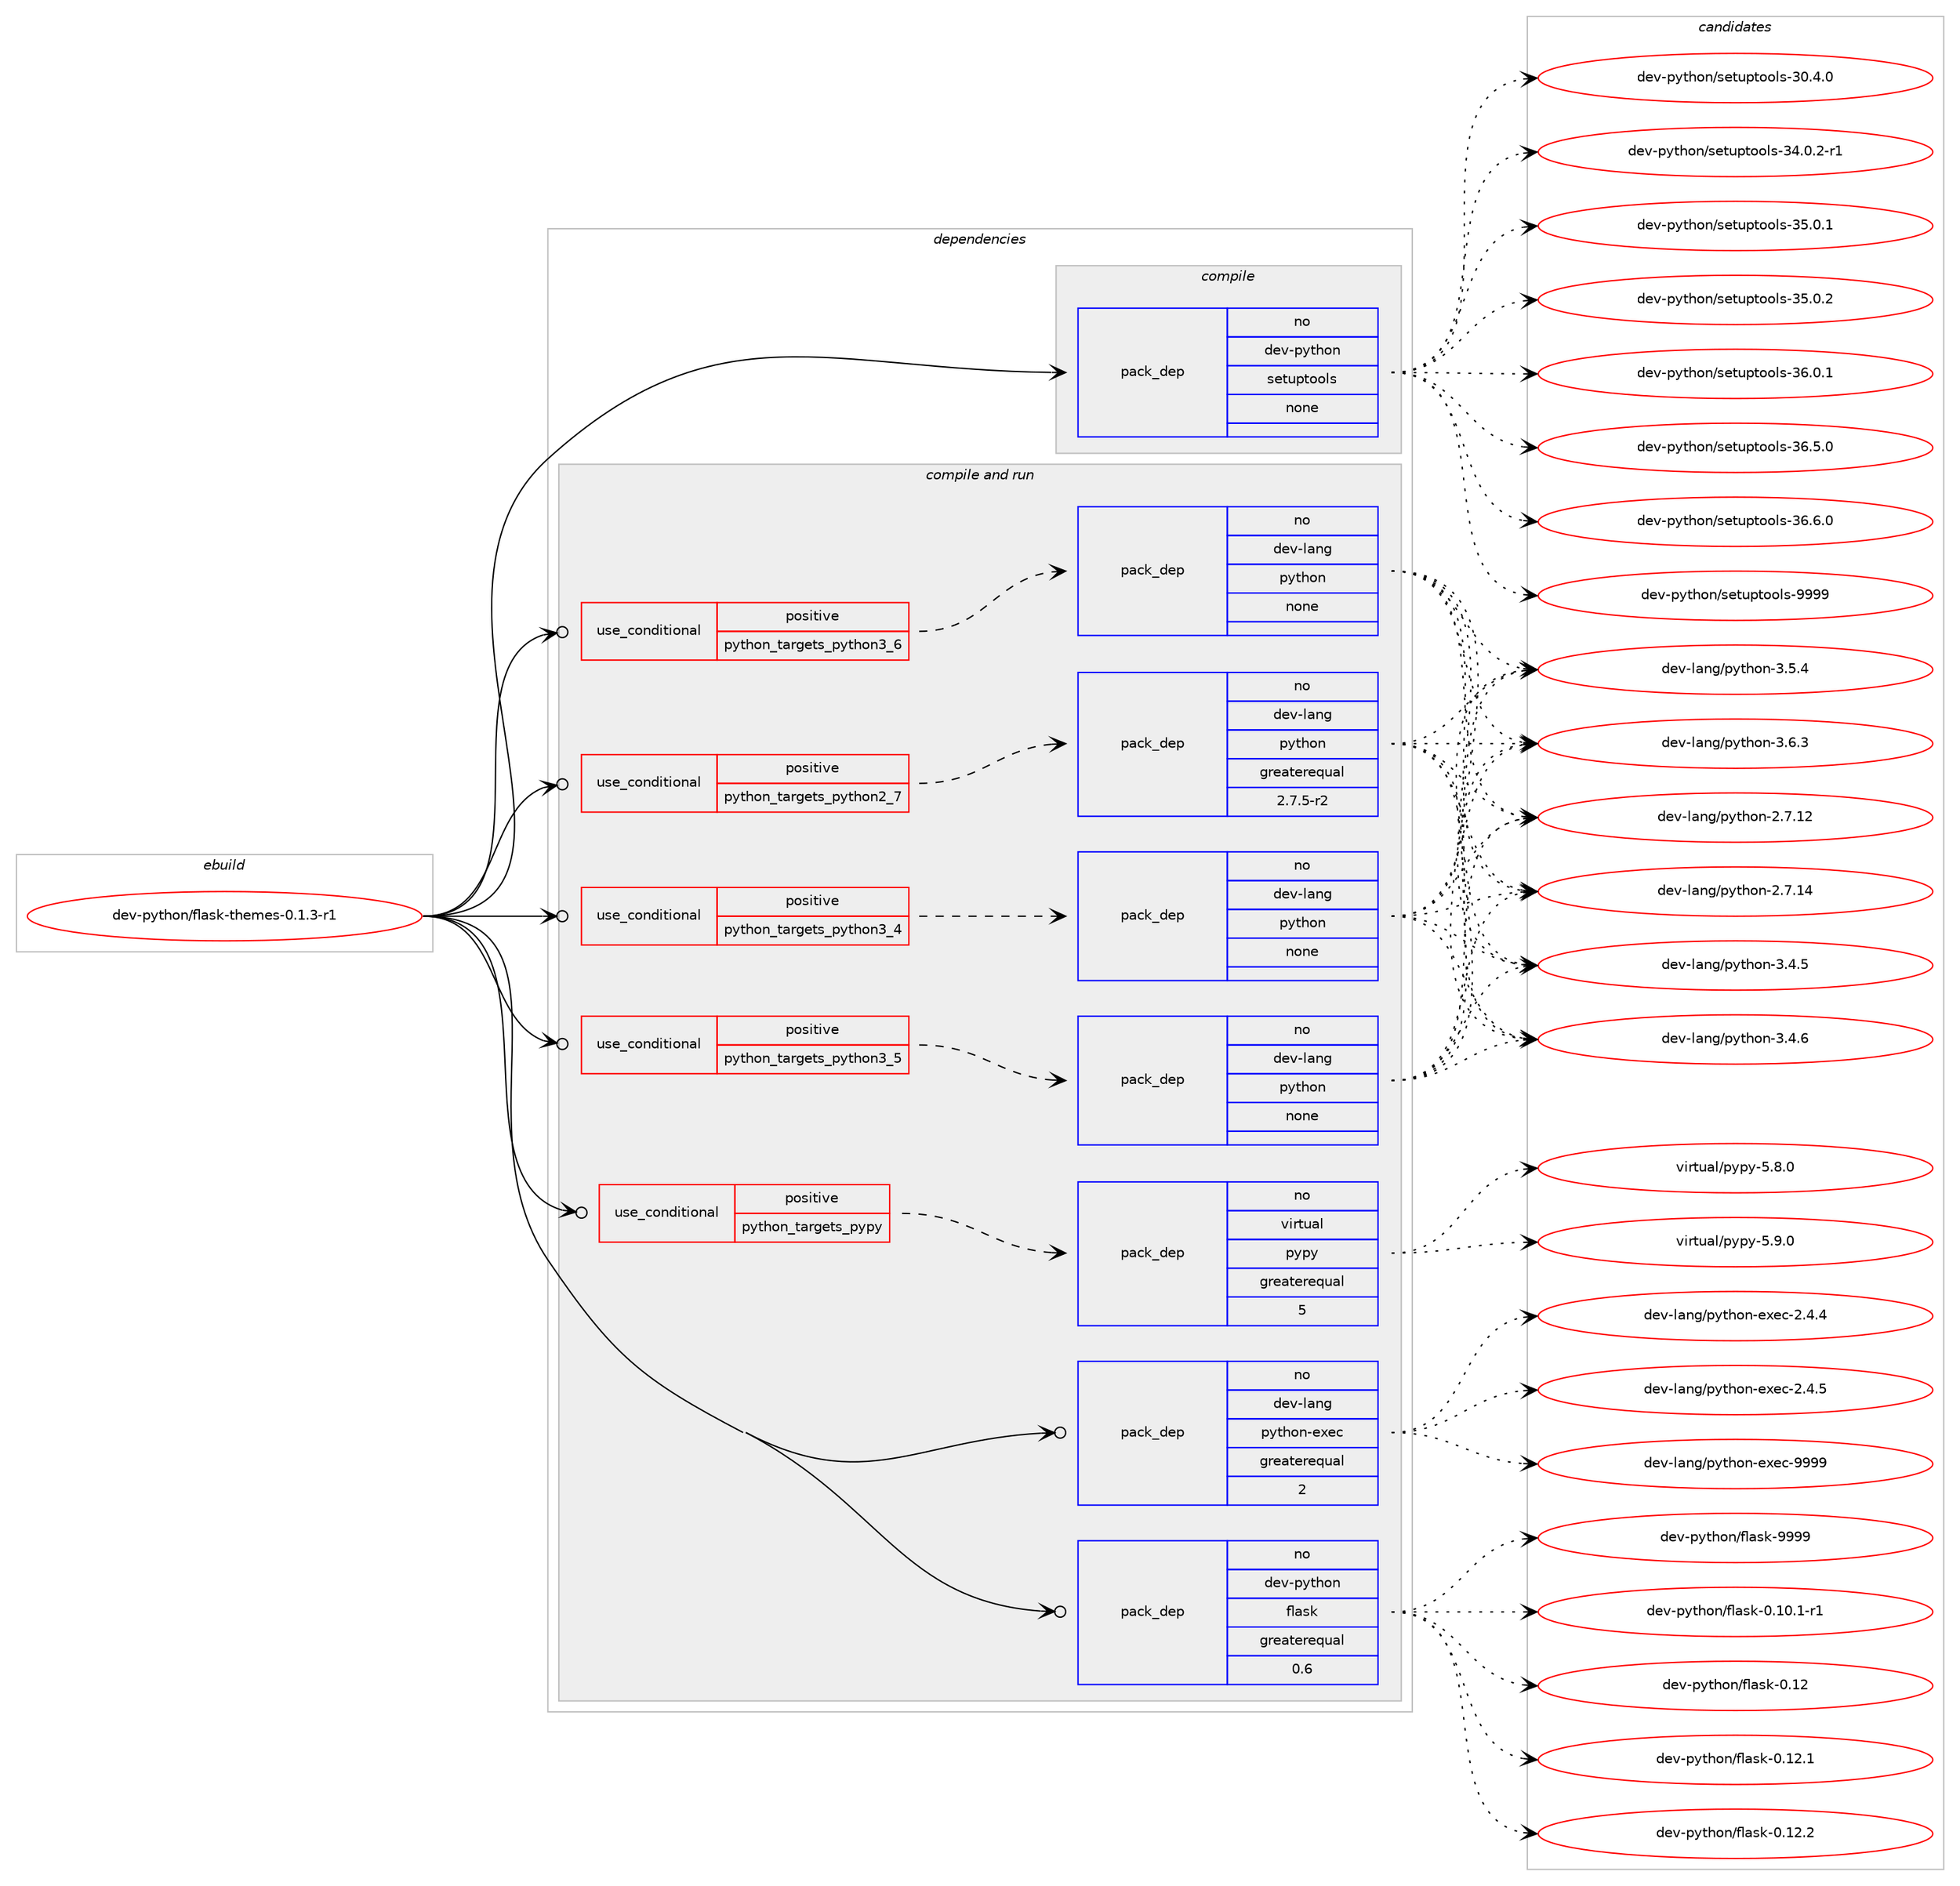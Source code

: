 digraph prolog {

# *************
# Graph options
# *************

newrank=true;
concentrate=true;
compound=true;
graph [rankdir=LR,fontname=Helvetica,fontsize=10,ranksep=1.5];#, ranksep=2.5, nodesep=0.2];
edge  [arrowhead=vee];
node  [fontname=Helvetica,fontsize=10];

# **********
# The ebuild
# **********

subgraph cluster_leftcol {
color=gray;
rank=same;
label=<<i>ebuild</i>>;
id [label="dev-python/flask-themes-0.1.3-r1", color=red, width=4, href="../dev-python/flask-themes-0.1.3-r1.svg"];
}

# ****************
# The dependencies
# ****************

subgraph cluster_midcol {
color=gray;
label=<<i>dependencies</i>>;
subgraph cluster_compile {
fillcolor="#eeeeee";
style=filled;
label=<<i>compile</i>>;
subgraph pack121205 {
dependency158018 [label=<<TABLE BORDER="0" CELLBORDER="1" CELLSPACING="0" CELLPADDING="4" WIDTH="220"><TR><TD ROWSPAN="6" CELLPADDING="30">pack_dep</TD></TR><TR><TD WIDTH="110">no</TD></TR><TR><TD>dev-python</TD></TR><TR><TD>setuptools</TD></TR><TR><TD>none</TD></TR><TR><TD></TD></TR></TABLE>>, shape=none, color=blue];
}
id:e -> dependency158018:w [weight=20,style="solid",arrowhead="vee"];
}
subgraph cluster_compileandrun {
fillcolor="#eeeeee";
style=filled;
label=<<i>compile and run</i>>;
subgraph cond32975 {
dependency158019 [label=<<TABLE BORDER="0" CELLBORDER="1" CELLSPACING="0" CELLPADDING="4"><TR><TD ROWSPAN="3" CELLPADDING="10">use_conditional</TD></TR><TR><TD>positive</TD></TR><TR><TD>python_targets_pypy</TD></TR></TABLE>>, shape=none, color=red];
subgraph pack121206 {
dependency158020 [label=<<TABLE BORDER="0" CELLBORDER="1" CELLSPACING="0" CELLPADDING="4" WIDTH="220"><TR><TD ROWSPAN="6" CELLPADDING="30">pack_dep</TD></TR><TR><TD WIDTH="110">no</TD></TR><TR><TD>virtual</TD></TR><TR><TD>pypy</TD></TR><TR><TD>greaterequal</TD></TR><TR><TD>5</TD></TR></TABLE>>, shape=none, color=blue];
}
dependency158019:e -> dependency158020:w [weight=20,style="dashed",arrowhead="vee"];
}
id:e -> dependency158019:w [weight=20,style="solid",arrowhead="odotvee"];
subgraph cond32976 {
dependency158021 [label=<<TABLE BORDER="0" CELLBORDER="1" CELLSPACING="0" CELLPADDING="4"><TR><TD ROWSPAN="3" CELLPADDING="10">use_conditional</TD></TR><TR><TD>positive</TD></TR><TR><TD>python_targets_python2_7</TD></TR></TABLE>>, shape=none, color=red];
subgraph pack121207 {
dependency158022 [label=<<TABLE BORDER="0" CELLBORDER="1" CELLSPACING="0" CELLPADDING="4" WIDTH="220"><TR><TD ROWSPAN="6" CELLPADDING="30">pack_dep</TD></TR><TR><TD WIDTH="110">no</TD></TR><TR><TD>dev-lang</TD></TR><TR><TD>python</TD></TR><TR><TD>greaterequal</TD></TR><TR><TD>2.7.5-r2</TD></TR></TABLE>>, shape=none, color=blue];
}
dependency158021:e -> dependency158022:w [weight=20,style="dashed",arrowhead="vee"];
}
id:e -> dependency158021:w [weight=20,style="solid",arrowhead="odotvee"];
subgraph cond32977 {
dependency158023 [label=<<TABLE BORDER="0" CELLBORDER="1" CELLSPACING="0" CELLPADDING="4"><TR><TD ROWSPAN="3" CELLPADDING="10">use_conditional</TD></TR><TR><TD>positive</TD></TR><TR><TD>python_targets_python3_4</TD></TR></TABLE>>, shape=none, color=red];
subgraph pack121208 {
dependency158024 [label=<<TABLE BORDER="0" CELLBORDER="1" CELLSPACING="0" CELLPADDING="4" WIDTH="220"><TR><TD ROWSPAN="6" CELLPADDING="30">pack_dep</TD></TR><TR><TD WIDTH="110">no</TD></TR><TR><TD>dev-lang</TD></TR><TR><TD>python</TD></TR><TR><TD>none</TD></TR><TR><TD></TD></TR></TABLE>>, shape=none, color=blue];
}
dependency158023:e -> dependency158024:w [weight=20,style="dashed",arrowhead="vee"];
}
id:e -> dependency158023:w [weight=20,style="solid",arrowhead="odotvee"];
subgraph cond32978 {
dependency158025 [label=<<TABLE BORDER="0" CELLBORDER="1" CELLSPACING="0" CELLPADDING="4"><TR><TD ROWSPAN="3" CELLPADDING="10">use_conditional</TD></TR><TR><TD>positive</TD></TR><TR><TD>python_targets_python3_5</TD></TR></TABLE>>, shape=none, color=red];
subgraph pack121209 {
dependency158026 [label=<<TABLE BORDER="0" CELLBORDER="1" CELLSPACING="0" CELLPADDING="4" WIDTH="220"><TR><TD ROWSPAN="6" CELLPADDING="30">pack_dep</TD></TR><TR><TD WIDTH="110">no</TD></TR><TR><TD>dev-lang</TD></TR><TR><TD>python</TD></TR><TR><TD>none</TD></TR><TR><TD></TD></TR></TABLE>>, shape=none, color=blue];
}
dependency158025:e -> dependency158026:w [weight=20,style="dashed",arrowhead="vee"];
}
id:e -> dependency158025:w [weight=20,style="solid",arrowhead="odotvee"];
subgraph cond32979 {
dependency158027 [label=<<TABLE BORDER="0" CELLBORDER="1" CELLSPACING="0" CELLPADDING="4"><TR><TD ROWSPAN="3" CELLPADDING="10">use_conditional</TD></TR><TR><TD>positive</TD></TR><TR><TD>python_targets_python3_6</TD></TR></TABLE>>, shape=none, color=red];
subgraph pack121210 {
dependency158028 [label=<<TABLE BORDER="0" CELLBORDER="1" CELLSPACING="0" CELLPADDING="4" WIDTH="220"><TR><TD ROWSPAN="6" CELLPADDING="30">pack_dep</TD></TR><TR><TD WIDTH="110">no</TD></TR><TR><TD>dev-lang</TD></TR><TR><TD>python</TD></TR><TR><TD>none</TD></TR><TR><TD></TD></TR></TABLE>>, shape=none, color=blue];
}
dependency158027:e -> dependency158028:w [weight=20,style="dashed",arrowhead="vee"];
}
id:e -> dependency158027:w [weight=20,style="solid",arrowhead="odotvee"];
subgraph pack121211 {
dependency158029 [label=<<TABLE BORDER="0" CELLBORDER="1" CELLSPACING="0" CELLPADDING="4" WIDTH="220"><TR><TD ROWSPAN="6" CELLPADDING="30">pack_dep</TD></TR><TR><TD WIDTH="110">no</TD></TR><TR><TD>dev-lang</TD></TR><TR><TD>python-exec</TD></TR><TR><TD>greaterequal</TD></TR><TR><TD>2</TD></TR></TABLE>>, shape=none, color=blue];
}
id:e -> dependency158029:w [weight=20,style="solid",arrowhead="odotvee"];
subgraph pack121212 {
dependency158030 [label=<<TABLE BORDER="0" CELLBORDER="1" CELLSPACING="0" CELLPADDING="4" WIDTH="220"><TR><TD ROWSPAN="6" CELLPADDING="30">pack_dep</TD></TR><TR><TD WIDTH="110">no</TD></TR><TR><TD>dev-python</TD></TR><TR><TD>flask</TD></TR><TR><TD>greaterequal</TD></TR><TR><TD>0.6</TD></TR></TABLE>>, shape=none, color=blue];
}
id:e -> dependency158030:w [weight=20,style="solid",arrowhead="odotvee"];
}
subgraph cluster_run {
fillcolor="#eeeeee";
style=filled;
label=<<i>run</i>>;
}
}

# **************
# The candidates
# **************

subgraph cluster_choices {
rank=same;
color=gray;
label=<<i>candidates</i>>;

subgraph choice121205 {
color=black;
nodesep=1;
choice100101118451121211161041111104711510111611711211611111110811545514846524648 [label="dev-python/setuptools-30.4.0", color=red, width=4,href="../dev-python/setuptools-30.4.0.svg"];
choice1001011184511212111610411111047115101116117112116111111108115455152464846504511449 [label="dev-python/setuptools-34.0.2-r1", color=red, width=4,href="../dev-python/setuptools-34.0.2-r1.svg"];
choice100101118451121211161041111104711510111611711211611111110811545515346484649 [label="dev-python/setuptools-35.0.1", color=red, width=4,href="../dev-python/setuptools-35.0.1.svg"];
choice100101118451121211161041111104711510111611711211611111110811545515346484650 [label="dev-python/setuptools-35.0.2", color=red, width=4,href="../dev-python/setuptools-35.0.2.svg"];
choice100101118451121211161041111104711510111611711211611111110811545515446484649 [label="dev-python/setuptools-36.0.1", color=red, width=4,href="../dev-python/setuptools-36.0.1.svg"];
choice100101118451121211161041111104711510111611711211611111110811545515446534648 [label="dev-python/setuptools-36.5.0", color=red, width=4,href="../dev-python/setuptools-36.5.0.svg"];
choice100101118451121211161041111104711510111611711211611111110811545515446544648 [label="dev-python/setuptools-36.6.0", color=red, width=4,href="../dev-python/setuptools-36.6.0.svg"];
choice10010111845112121116104111110471151011161171121161111111081154557575757 [label="dev-python/setuptools-9999", color=red, width=4,href="../dev-python/setuptools-9999.svg"];
dependency158018:e -> choice100101118451121211161041111104711510111611711211611111110811545514846524648:w [style=dotted,weight="100"];
dependency158018:e -> choice1001011184511212111610411111047115101116117112116111111108115455152464846504511449:w [style=dotted,weight="100"];
dependency158018:e -> choice100101118451121211161041111104711510111611711211611111110811545515346484649:w [style=dotted,weight="100"];
dependency158018:e -> choice100101118451121211161041111104711510111611711211611111110811545515346484650:w [style=dotted,weight="100"];
dependency158018:e -> choice100101118451121211161041111104711510111611711211611111110811545515446484649:w [style=dotted,weight="100"];
dependency158018:e -> choice100101118451121211161041111104711510111611711211611111110811545515446534648:w [style=dotted,weight="100"];
dependency158018:e -> choice100101118451121211161041111104711510111611711211611111110811545515446544648:w [style=dotted,weight="100"];
dependency158018:e -> choice10010111845112121116104111110471151011161171121161111111081154557575757:w [style=dotted,weight="100"];
}
subgraph choice121206 {
color=black;
nodesep=1;
choice1181051141161179710847112121112121455346564648 [label="virtual/pypy-5.8.0", color=red, width=4,href="../virtual/pypy-5.8.0.svg"];
choice1181051141161179710847112121112121455346574648 [label="virtual/pypy-5.9.0", color=red, width=4,href="../virtual/pypy-5.9.0.svg"];
dependency158020:e -> choice1181051141161179710847112121112121455346564648:w [style=dotted,weight="100"];
dependency158020:e -> choice1181051141161179710847112121112121455346574648:w [style=dotted,weight="100"];
}
subgraph choice121207 {
color=black;
nodesep=1;
choice10010111845108971101034711212111610411111045504655464950 [label="dev-lang/python-2.7.12", color=red, width=4,href="../dev-lang/python-2.7.12.svg"];
choice10010111845108971101034711212111610411111045504655464952 [label="dev-lang/python-2.7.14", color=red, width=4,href="../dev-lang/python-2.7.14.svg"];
choice100101118451089711010347112121116104111110455146524653 [label="dev-lang/python-3.4.5", color=red, width=4,href="../dev-lang/python-3.4.5.svg"];
choice100101118451089711010347112121116104111110455146524654 [label="dev-lang/python-3.4.6", color=red, width=4,href="../dev-lang/python-3.4.6.svg"];
choice100101118451089711010347112121116104111110455146534652 [label="dev-lang/python-3.5.4", color=red, width=4,href="../dev-lang/python-3.5.4.svg"];
choice100101118451089711010347112121116104111110455146544651 [label="dev-lang/python-3.6.3", color=red, width=4,href="../dev-lang/python-3.6.3.svg"];
dependency158022:e -> choice10010111845108971101034711212111610411111045504655464950:w [style=dotted,weight="100"];
dependency158022:e -> choice10010111845108971101034711212111610411111045504655464952:w [style=dotted,weight="100"];
dependency158022:e -> choice100101118451089711010347112121116104111110455146524653:w [style=dotted,weight="100"];
dependency158022:e -> choice100101118451089711010347112121116104111110455146524654:w [style=dotted,weight="100"];
dependency158022:e -> choice100101118451089711010347112121116104111110455146534652:w [style=dotted,weight="100"];
dependency158022:e -> choice100101118451089711010347112121116104111110455146544651:w [style=dotted,weight="100"];
}
subgraph choice121208 {
color=black;
nodesep=1;
choice10010111845108971101034711212111610411111045504655464950 [label="dev-lang/python-2.7.12", color=red, width=4,href="../dev-lang/python-2.7.12.svg"];
choice10010111845108971101034711212111610411111045504655464952 [label="dev-lang/python-2.7.14", color=red, width=4,href="../dev-lang/python-2.7.14.svg"];
choice100101118451089711010347112121116104111110455146524653 [label="dev-lang/python-3.4.5", color=red, width=4,href="../dev-lang/python-3.4.5.svg"];
choice100101118451089711010347112121116104111110455146524654 [label="dev-lang/python-3.4.6", color=red, width=4,href="../dev-lang/python-3.4.6.svg"];
choice100101118451089711010347112121116104111110455146534652 [label="dev-lang/python-3.5.4", color=red, width=4,href="../dev-lang/python-3.5.4.svg"];
choice100101118451089711010347112121116104111110455146544651 [label="dev-lang/python-3.6.3", color=red, width=4,href="../dev-lang/python-3.6.3.svg"];
dependency158024:e -> choice10010111845108971101034711212111610411111045504655464950:w [style=dotted,weight="100"];
dependency158024:e -> choice10010111845108971101034711212111610411111045504655464952:w [style=dotted,weight="100"];
dependency158024:e -> choice100101118451089711010347112121116104111110455146524653:w [style=dotted,weight="100"];
dependency158024:e -> choice100101118451089711010347112121116104111110455146524654:w [style=dotted,weight="100"];
dependency158024:e -> choice100101118451089711010347112121116104111110455146534652:w [style=dotted,weight="100"];
dependency158024:e -> choice100101118451089711010347112121116104111110455146544651:w [style=dotted,weight="100"];
}
subgraph choice121209 {
color=black;
nodesep=1;
choice10010111845108971101034711212111610411111045504655464950 [label="dev-lang/python-2.7.12", color=red, width=4,href="../dev-lang/python-2.7.12.svg"];
choice10010111845108971101034711212111610411111045504655464952 [label="dev-lang/python-2.7.14", color=red, width=4,href="../dev-lang/python-2.7.14.svg"];
choice100101118451089711010347112121116104111110455146524653 [label="dev-lang/python-3.4.5", color=red, width=4,href="../dev-lang/python-3.4.5.svg"];
choice100101118451089711010347112121116104111110455146524654 [label="dev-lang/python-3.4.6", color=red, width=4,href="../dev-lang/python-3.4.6.svg"];
choice100101118451089711010347112121116104111110455146534652 [label="dev-lang/python-3.5.4", color=red, width=4,href="../dev-lang/python-3.5.4.svg"];
choice100101118451089711010347112121116104111110455146544651 [label="dev-lang/python-3.6.3", color=red, width=4,href="../dev-lang/python-3.6.3.svg"];
dependency158026:e -> choice10010111845108971101034711212111610411111045504655464950:w [style=dotted,weight="100"];
dependency158026:e -> choice10010111845108971101034711212111610411111045504655464952:w [style=dotted,weight="100"];
dependency158026:e -> choice100101118451089711010347112121116104111110455146524653:w [style=dotted,weight="100"];
dependency158026:e -> choice100101118451089711010347112121116104111110455146524654:w [style=dotted,weight="100"];
dependency158026:e -> choice100101118451089711010347112121116104111110455146534652:w [style=dotted,weight="100"];
dependency158026:e -> choice100101118451089711010347112121116104111110455146544651:w [style=dotted,weight="100"];
}
subgraph choice121210 {
color=black;
nodesep=1;
choice10010111845108971101034711212111610411111045504655464950 [label="dev-lang/python-2.7.12", color=red, width=4,href="../dev-lang/python-2.7.12.svg"];
choice10010111845108971101034711212111610411111045504655464952 [label="dev-lang/python-2.7.14", color=red, width=4,href="../dev-lang/python-2.7.14.svg"];
choice100101118451089711010347112121116104111110455146524653 [label="dev-lang/python-3.4.5", color=red, width=4,href="../dev-lang/python-3.4.5.svg"];
choice100101118451089711010347112121116104111110455146524654 [label="dev-lang/python-3.4.6", color=red, width=4,href="../dev-lang/python-3.4.6.svg"];
choice100101118451089711010347112121116104111110455146534652 [label="dev-lang/python-3.5.4", color=red, width=4,href="../dev-lang/python-3.5.4.svg"];
choice100101118451089711010347112121116104111110455146544651 [label="dev-lang/python-3.6.3", color=red, width=4,href="../dev-lang/python-3.6.3.svg"];
dependency158028:e -> choice10010111845108971101034711212111610411111045504655464950:w [style=dotted,weight="100"];
dependency158028:e -> choice10010111845108971101034711212111610411111045504655464952:w [style=dotted,weight="100"];
dependency158028:e -> choice100101118451089711010347112121116104111110455146524653:w [style=dotted,weight="100"];
dependency158028:e -> choice100101118451089711010347112121116104111110455146524654:w [style=dotted,weight="100"];
dependency158028:e -> choice100101118451089711010347112121116104111110455146534652:w [style=dotted,weight="100"];
dependency158028:e -> choice100101118451089711010347112121116104111110455146544651:w [style=dotted,weight="100"];
}
subgraph choice121211 {
color=black;
nodesep=1;
choice1001011184510897110103471121211161041111104510112010199455046524652 [label="dev-lang/python-exec-2.4.4", color=red, width=4,href="../dev-lang/python-exec-2.4.4.svg"];
choice1001011184510897110103471121211161041111104510112010199455046524653 [label="dev-lang/python-exec-2.4.5", color=red, width=4,href="../dev-lang/python-exec-2.4.5.svg"];
choice10010111845108971101034711212111610411111045101120101994557575757 [label="dev-lang/python-exec-9999", color=red, width=4,href="../dev-lang/python-exec-9999.svg"];
dependency158029:e -> choice1001011184510897110103471121211161041111104510112010199455046524652:w [style=dotted,weight="100"];
dependency158029:e -> choice1001011184510897110103471121211161041111104510112010199455046524653:w [style=dotted,weight="100"];
dependency158029:e -> choice10010111845108971101034711212111610411111045101120101994557575757:w [style=dotted,weight="100"];
}
subgraph choice121212 {
color=black;
nodesep=1;
choice100101118451121211161041111104710210897115107454846494846494511449 [label="dev-python/flask-0.10.1-r1", color=red, width=4,href="../dev-python/flask-0.10.1-r1.svg"];
choice1001011184511212111610411111047102108971151074548464950 [label="dev-python/flask-0.12", color=red, width=4,href="../dev-python/flask-0.12.svg"];
choice10010111845112121116104111110471021089711510745484649504649 [label="dev-python/flask-0.12.1", color=red, width=4,href="../dev-python/flask-0.12.1.svg"];
choice10010111845112121116104111110471021089711510745484649504650 [label="dev-python/flask-0.12.2", color=red, width=4,href="../dev-python/flask-0.12.2.svg"];
choice1001011184511212111610411111047102108971151074557575757 [label="dev-python/flask-9999", color=red, width=4,href="../dev-python/flask-9999.svg"];
dependency158030:e -> choice100101118451121211161041111104710210897115107454846494846494511449:w [style=dotted,weight="100"];
dependency158030:e -> choice1001011184511212111610411111047102108971151074548464950:w [style=dotted,weight="100"];
dependency158030:e -> choice10010111845112121116104111110471021089711510745484649504649:w [style=dotted,weight="100"];
dependency158030:e -> choice10010111845112121116104111110471021089711510745484649504650:w [style=dotted,weight="100"];
dependency158030:e -> choice1001011184511212111610411111047102108971151074557575757:w [style=dotted,weight="100"];
}
}

}

